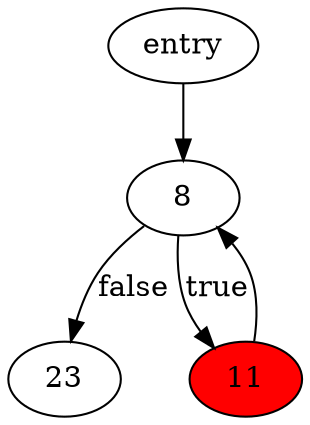 strict digraph "main" {
	// Node definitions.
	2 [label=entry];
	8;
	23;
	11 [
		fillcolor=red
		style=filled
	];

	// Edge definitions.
	2 -> 8;
	8 -> 23 [label=false];
	8 -> 11 [label=true];
	11 -> 8;
}